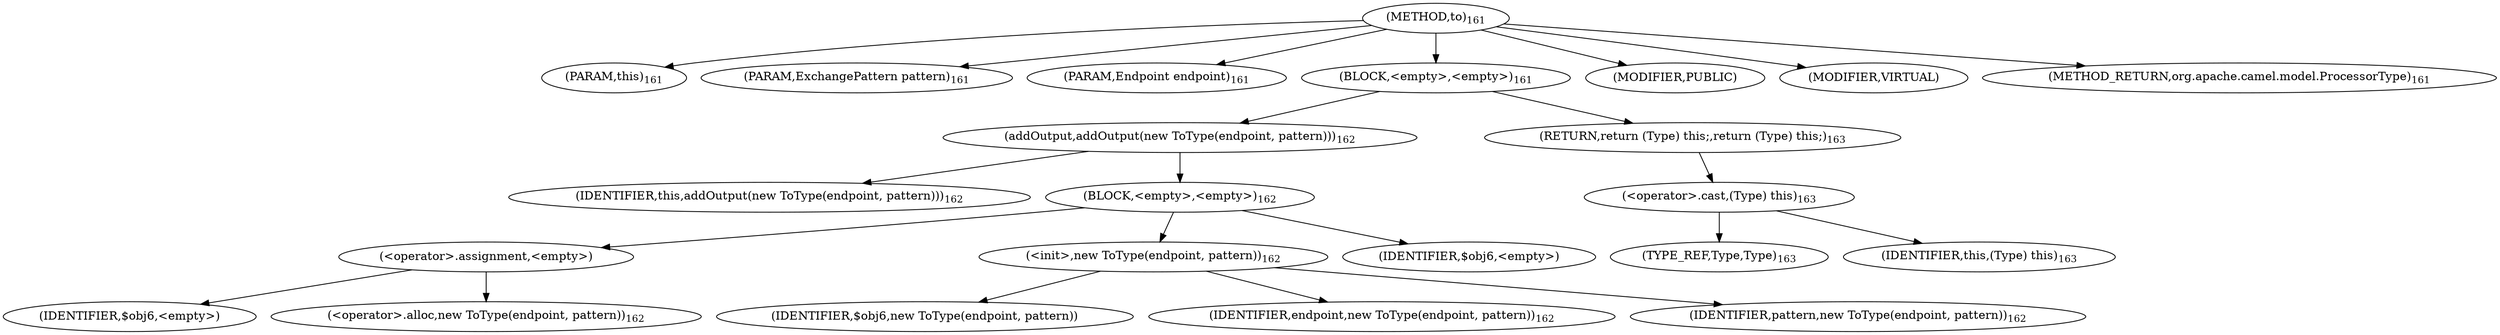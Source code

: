 digraph "to" {  
"824" [label = <(METHOD,to)<SUB>161</SUB>> ]
"23" [label = <(PARAM,this)<SUB>161</SUB>> ]
"825" [label = <(PARAM,ExchangePattern pattern)<SUB>161</SUB>> ]
"826" [label = <(PARAM,Endpoint endpoint)<SUB>161</SUB>> ]
"827" [label = <(BLOCK,&lt;empty&gt;,&lt;empty&gt;)<SUB>161</SUB>> ]
"828" [label = <(addOutput,addOutput(new ToType(endpoint, pattern)))<SUB>162</SUB>> ]
"22" [label = <(IDENTIFIER,this,addOutput(new ToType(endpoint, pattern)))<SUB>162</SUB>> ]
"829" [label = <(BLOCK,&lt;empty&gt;,&lt;empty&gt;)<SUB>162</SUB>> ]
"830" [label = <(&lt;operator&gt;.assignment,&lt;empty&gt;)> ]
"831" [label = <(IDENTIFIER,$obj6,&lt;empty&gt;)> ]
"832" [label = <(&lt;operator&gt;.alloc,new ToType(endpoint, pattern))<SUB>162</SUB>> ]
"833" [label = <(&lt;init&gt;,new ToType(endpoint, pattern))<SUB>162</SUB>> ]
"834" [label = <(IDENTIFIER,$obj6,new ToType(endpoint, pattern))> ]
"835" [label = <(IDENTIFIER,endpoint,new ToType(endpoint, pattern))<SUB>162</SUB>> ]
"836" [label = <(IDENTIFIER,pattern,new ToType(endpoint, pattern))<SUB>162</SUB>> ]
"837" [label = <(IDENTIFIER,$obj6,&lt;empty&gt;)> ]
"838" [label = <(RETURN,return (Type) this;,return (Type) this;)<SUB>163</SUB>> ]
"839" [label = <(&lt;operator&gt;.cast,(Type) this)<SUB>163</SUB>> ]
"840" [label = <(TYPE_REF,Type,Type)<SUB>163</SUB>> ]
"24" [label = <(IDENTIFIER,this,(Type) this)<SUB>163</SUB>> ]
"841" [label = <(MODIFIER,PUBLIC)> ]
"842" [label = <(MODIFIER,VIRTUAL)> ]
"843" [label = <(METHOD_RETURN,org.apache.camel.model.ProcessorType)<SUB>161</SUB>> ]
  "824" -> "23" 
  "824" -> "825" 
  "824" -> "826" 
  "824" -> "827" 
  "824" -> "841" 
  "824" -> "842" 
  "824" -> "843" 
  "827" -> "828" 
  "827" -> "838" 
  "828" -> "22" 
  "828" -> "829" 
  "829" -> "830" 
  "829" -> "833" 
  "829" -> "837" 
  "830" -> "831" 
  "830" -> "832" 
  "833" -> "834" 
  "833" -> "835" 
  "833" -> "836" 
  "838" -> "839" 
  "839" -> "840" 
  "839" -> "24" 
}
